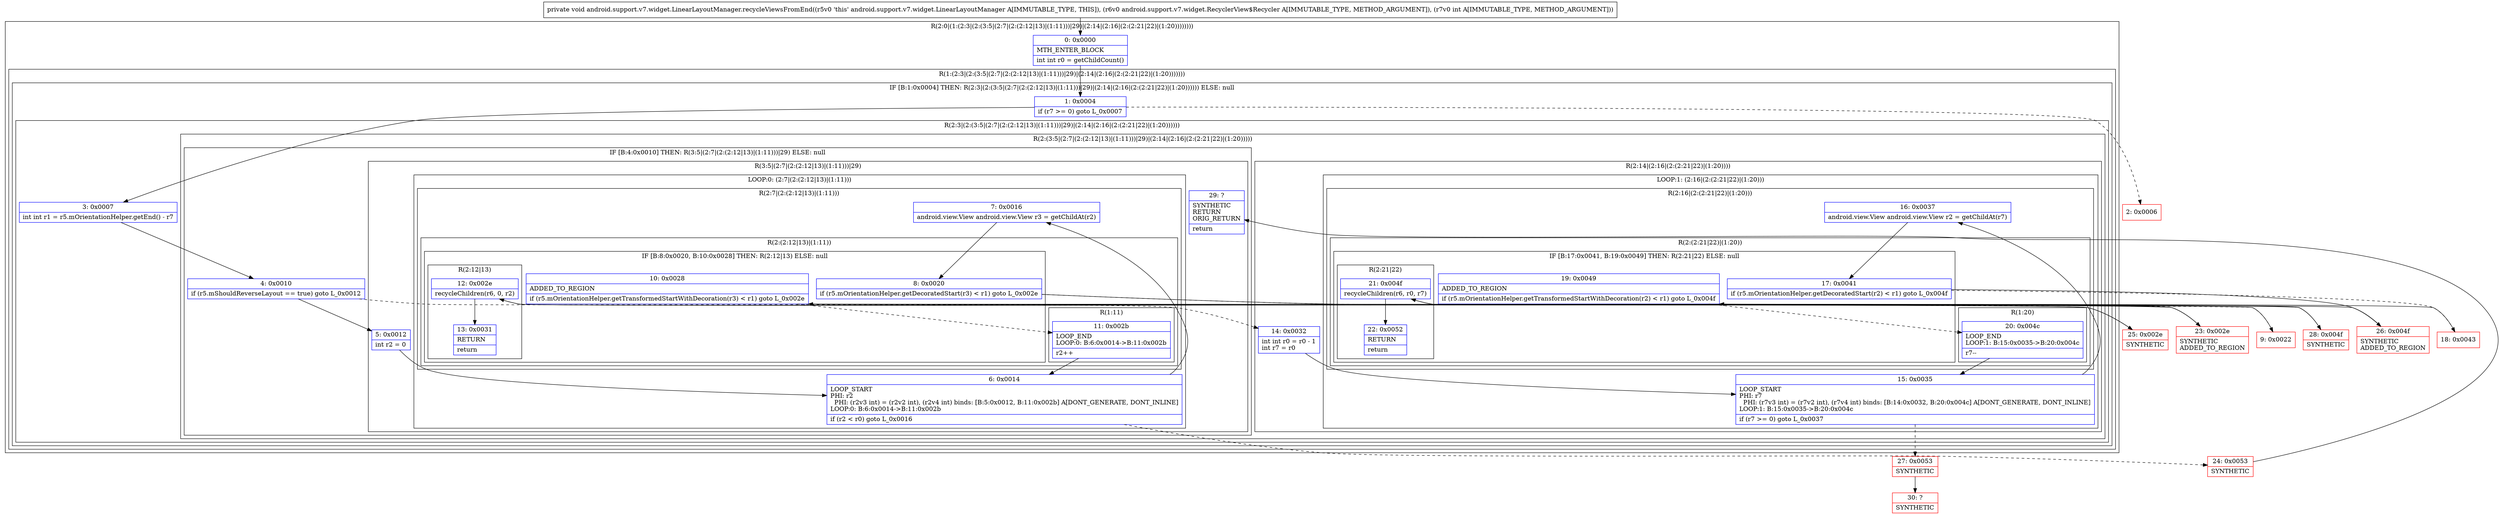 digraph "CFG forandroid.support.v7.widget.LinearLayoutManager.recycleViewsFromEnd(Landroid\/support\/v7\/widget\/RecyclerView$Recycler;I)V" {
subgraph cluster_Region_40539810 {
label = "R(2:0|(1:(2:3|(2:(3:5|(2:7|(2:(2:12|13)|(1:11)))|29)|(2:14|(2:16|(2:(2:21|22)|(1:20))))))))";
node [shape=record,color=blue];
Node_0 [shape=record,label="{0\:\ 0x0000|MTH_ENTER_BLOCK\l|int int r0 = getChildCount()\l}"];
subgraph cluster_Region_1647743994 {
label = "R(1:(2:3|(2:(3:5|(2:7|(2:(2:12|13)|(1:11)))|29)|(2:14|(2:16|(2:(2:21|22)|(1:20)))))))";
node [shape=record,color=blue];
subgraph cluster_IfRegion_1728751991 {
label = "IF [B:1:0x0004] THEN: R(2:3|(2:(3:5|(2:7|(2:(2:12|13)|(1:11)))|29)|(2:14|(2:16|(2:(2:21|22)|(1:20)))))) ELSE: null";
node [shape=record,color=blue];
Node_1 [shape=record,label="{1\:\ 0x0004|if (r7 \>= 0) goto L_0x0007\l}"];
subgraph cluster_Region_1311227597 {
label = "R(2:3|(2:(3:5|(2:7|(2:(2:12|13)|(1:11)))|29)|(2:14|(2:16|(2:(2:21|22)|(1:20))))))";
node [shape=record,color=blue];
Node_3 [shape=record,label="{3\:\ 0x0007|int int r1 = r5.mOrientationHelper.getEnd() \- r7\l}"];
subgraph cluster_Region_551372537 {
label = "R(2:(3:5|(2:7|(2:(2:12|13)|(1:11)))|29)|(2:14|(2:16|(2:(2:21|22)|(1:20)))))";
node [shape=record,color=blue];
subgraph cluster_IfRegion_367924337 {
label = "IF [B:4:0x0010] THEN: R(3:5|(2:7|(2:(2:12|13)|(1:11)))|29) ELSE: null";
node [shape=record,color=blue];
Node_4 [shape=record,label="{4\:\ 0x0010|if (r5.mShouldReverseLayout == true) goto L_0x0012\l}"];
subgraph cluster_Region_2012703895 {
label = "R(3:5|(2:7|(2:(2:12|13)|(1:11)))|29)";
node [shape=record,color=blue];
Node_5 [shape=record,label="{5\:\ 0x0012|int r2 = 0\l}"];
subgraph cluster_LoopRegion_144211701 {
label = "LOOP:0: (2:7|(2:(2:12|13)|(1:11)))";
node [shape=record,color=blue];
Node_6 [shape=record,label="{6\:\ 0x0014|LOOP_START\lPHI: r2 \l  PHI: (r2v3 int) = (r2v2 int), (r2v4 int) binds: [B:5:0x0012, B:11:0x002b] A[DONT_GENERATE, DONT_INLINE]\lLOOP:0: B:6:0x0014\-\>B:11:0x002b\l|if (r2 \< r0) goto L_0x0016\l}"];
subgraph cluster_Region_519819193 {
label = "R(2:7|(2:(2:12|13)|(1:11)))";
node [shape=record,color=blue];
Node_7 [shape=record,label="{7\:\ 0x0016|android.view.View android.view.View r3 = getChildAt(r2)\l}"];
subgraph cluster_Region_1125248117 {
label = "R(2:(2:12|13)|(1:11))";
node [shape=record,color=blue];
subgraph cluster_IfRegion_405728813 {
label = "IF [B:8:0x0020, B:10:0x0028] THEN: R(2:12|13) ELSE: null";
node [shape=record,color=blue];
Node_8 [shape=record,label="{8\:\ 0x0020|if (r5.mOrientationHelper.getDecoratedStart(r3) \< r1) goto L_0x002e\l}"];
Node_10 [shape=record,label="{10\:\ 0x0028|ADDED_TO_REGION\l|if (r5.mOrientationHelper.getTransformedStartWithDecoration(r3) \< r1) goto L_0x002e\l}"];
subgraph cluster_Region_1307770692 {
label = "R(2:12|13)";
node [shape=record,color=blue];
Node_12 [shape=record,label="{12\:\ 0x002e|recycleChildren(r6, 0, r2)\l}"];
Node_13 [shape=record,label="{13\:\ 0x0031|RETURN\l|return\l}"];
}
}
subgraph cluster_Region_365329059 {
label = "R(1:11)";
node [shape=record,color=blue];
Node_11 [shape=record,label="{11\:\ 0x002b|LOOP_END\lLOOP:0: B:6:0x0014\-\>B:11:0x002b\l|r2++\l}"];
}
}
}
}
Node_29 [shape=record,label="{29\:\ ?|SYNTHETIC\lRETURN\lORIG_RETURN\l|return\l}"];
}
}
subgraph cluster_Region_1935237317 {
label = "R(2:14|(2:16|(2:(2:21|22)|(1:20))))";
node [shape=record,color=blue];
Node_14 [shape=record,label="{14\:\ 0x0032|int int r0 = r0 \- 1\lint r7 = r0\l}"];
subgraph cluster_LoopRegion_1810713063 {
label = "LOOP:1: (2:16|(2:(2:21|22)|(1:20)))";
node [shape=record,color=blue];
Node_15 [shape=record,label="{15\:\ 0x0035|LOOP_START\lPHI: r7 \l  PHI: (r7v3 int) = (r7v2 int), (r7v4 int) binds: [B:14:0x0032, B:20:0x004c] A[DONT_GENERATE, DONT_INLINE]\lLOOP:1: B:15:0x0035\-\>B:20:0x004c\l|if (r7 \>= 0) goto L_0x0037\l}"];
subgraph cluster_Region_1985262027 {
label = "R(2:16|(2:(2:21|22)|(1:20)))";
node [shape=record,color=blue];
Node_16 [shape=record,label="{16\:\ 0x0037|android.view.View android.view.View r2 = getChildAt(r7)\l}"];
subgraph cluster_Region_1910678641 {
label = "R(2:(2:21|22)|(1:20))";
node [shape=record,color=blue];
subgraph cluster_IfRegion_1393181707 {
label = "IF [B:17:0x0041, B:19:0x0049] THEN: R(2:21|22) ELSE: null";
node [shape=record,color=blue];
Node_17 [shape=record,label="{17\:\ 0x0041|if (r5.mOrientationHelper.getDecoratedStart(r2) \< r1) goto L_0x004f\l}"];
Node_19 [shape=record,label="{19\:\ 0x0049|ADDED_TO_REGION\l|if (r5.mOrientationHelper.getTransformedStartWithDecoration(r2) \< r1) goto L_0x004f\l}"];
subgraph cluster_Region_407847809 {
label = "R(2:21|22)";
node [shape=record,color=blue];
Node_21 [shape=record,label="{21\:\ 0x004f|recycleChildren(r6, r0, r7)\l}"];
Node_22 [shape=record,label="{22\:\ 0x0052|RETURN\l|return\l}"];
}
}
subgraph cluster_Region_2013239587 {
label = "R(1:20)";
node [shape=record,color=blue];
Node_20 [shape=record,label="{20\:\ 0x004c|LOOP_END\lLOOP:1: B:15:0x0035\-\>B:20:0x004c\l|r7\-\-\l}"];
}
}
}
}
}
}
}
}
}
}
Node_2 [shape=record,color=red,label="{2\:\ 0x0006}"];
Node_9 [shape=record,color=red,label="{9\:\ 0x0022}"];
Node_18 [shape=record,color=red,label="{18\:\ 0x0043}"];
Node_23 [shape=record,color=red,label="{23\:\ 0x002e|SYNTHETIC\lADDED_TO_REGION\l}"];
Node_24 [shape=record,color=red,label="{24\:\ 0x0053|SYNTHETIC\l}"];
Node_25 [shape=record,color=red,label="{25\:\ 0x002e|SYNTHETIC\l}"];
Node_26 [shape=record,color=red,label="{26\:\ 0x004f|SYNTHETIC\lADDED_TO_REGION\l}"];
Node_27 [shape=record,color=red,label="{27\:\ 0x0053|SYNTHETIC\l}"];
Node_28 [shape=record,color=red,label="{28\:\ 0x004f|SYNTHETIC\l}"];
Node_30 [shape=record,color=red,label="{30\:\ ?|SYNTHETIC\l}"];
MethodNode[shape=record,label="{private void android.support.v7.widget.LinearLayoutManager.recycleViewsFromEnd((r5v0 'this' android.support.v7.widget.LinearLayoutManager A[IMMUTABLE_TYPE, THIS]), (r6v0 android.support.v7.widget.RecyclerView$Recycler A[IMMUTABLE_TYPE, METHOD_ARGUMENT]), (r7v0 int A[IMMUTABLE_TYPE, METHOD_ARGUMENT])) }"];
MethodNode -> Node_0;
Node_0 -> Node_1;
Node_1 -> Node_2[style=dashed];
Node_1 -> Node_3;
Node_3 -> Node_4;
Node_4 -> Node_5;
Node_4 -> Node_14[style=dashed];
Node_5 -> Node_6;
Node_6 -> Node_7;
Node_6 -> Node_24[style=dashed];
Node_7 -> Node_8;
Node_8 -> Node_9[style=dashed];
Node_8 -> Node_23;
Node_10 -> Node_11[style=dashed];
Node_10 -> Node_25;
Node_12 -> Node_13;
Node_11 -> Node_6;
Node_14 -> Node_15;
Node_15 -> Node_16;
Node_15 -> Node_27[style=dashed];
Node_16 -> Node_17;
Node_17 -> Node_18[style=dashed];
Node_17 -> Node_26;
Node_19 -> Node_20[style=dashed];
Node_19 -> Node_28;
Node_21 -> Node_22;
Node_20 -> Node_15;
Node_9 -> Node_10;
Node_18 -> Node_19;
Node_23 -> Node_12;
Node_24 -> Node_29;
Node_25 -> Node_12;
Node_26 -> Node_21;
Node_27 -> Node_30;
Node_28 -> Node_21;
}

